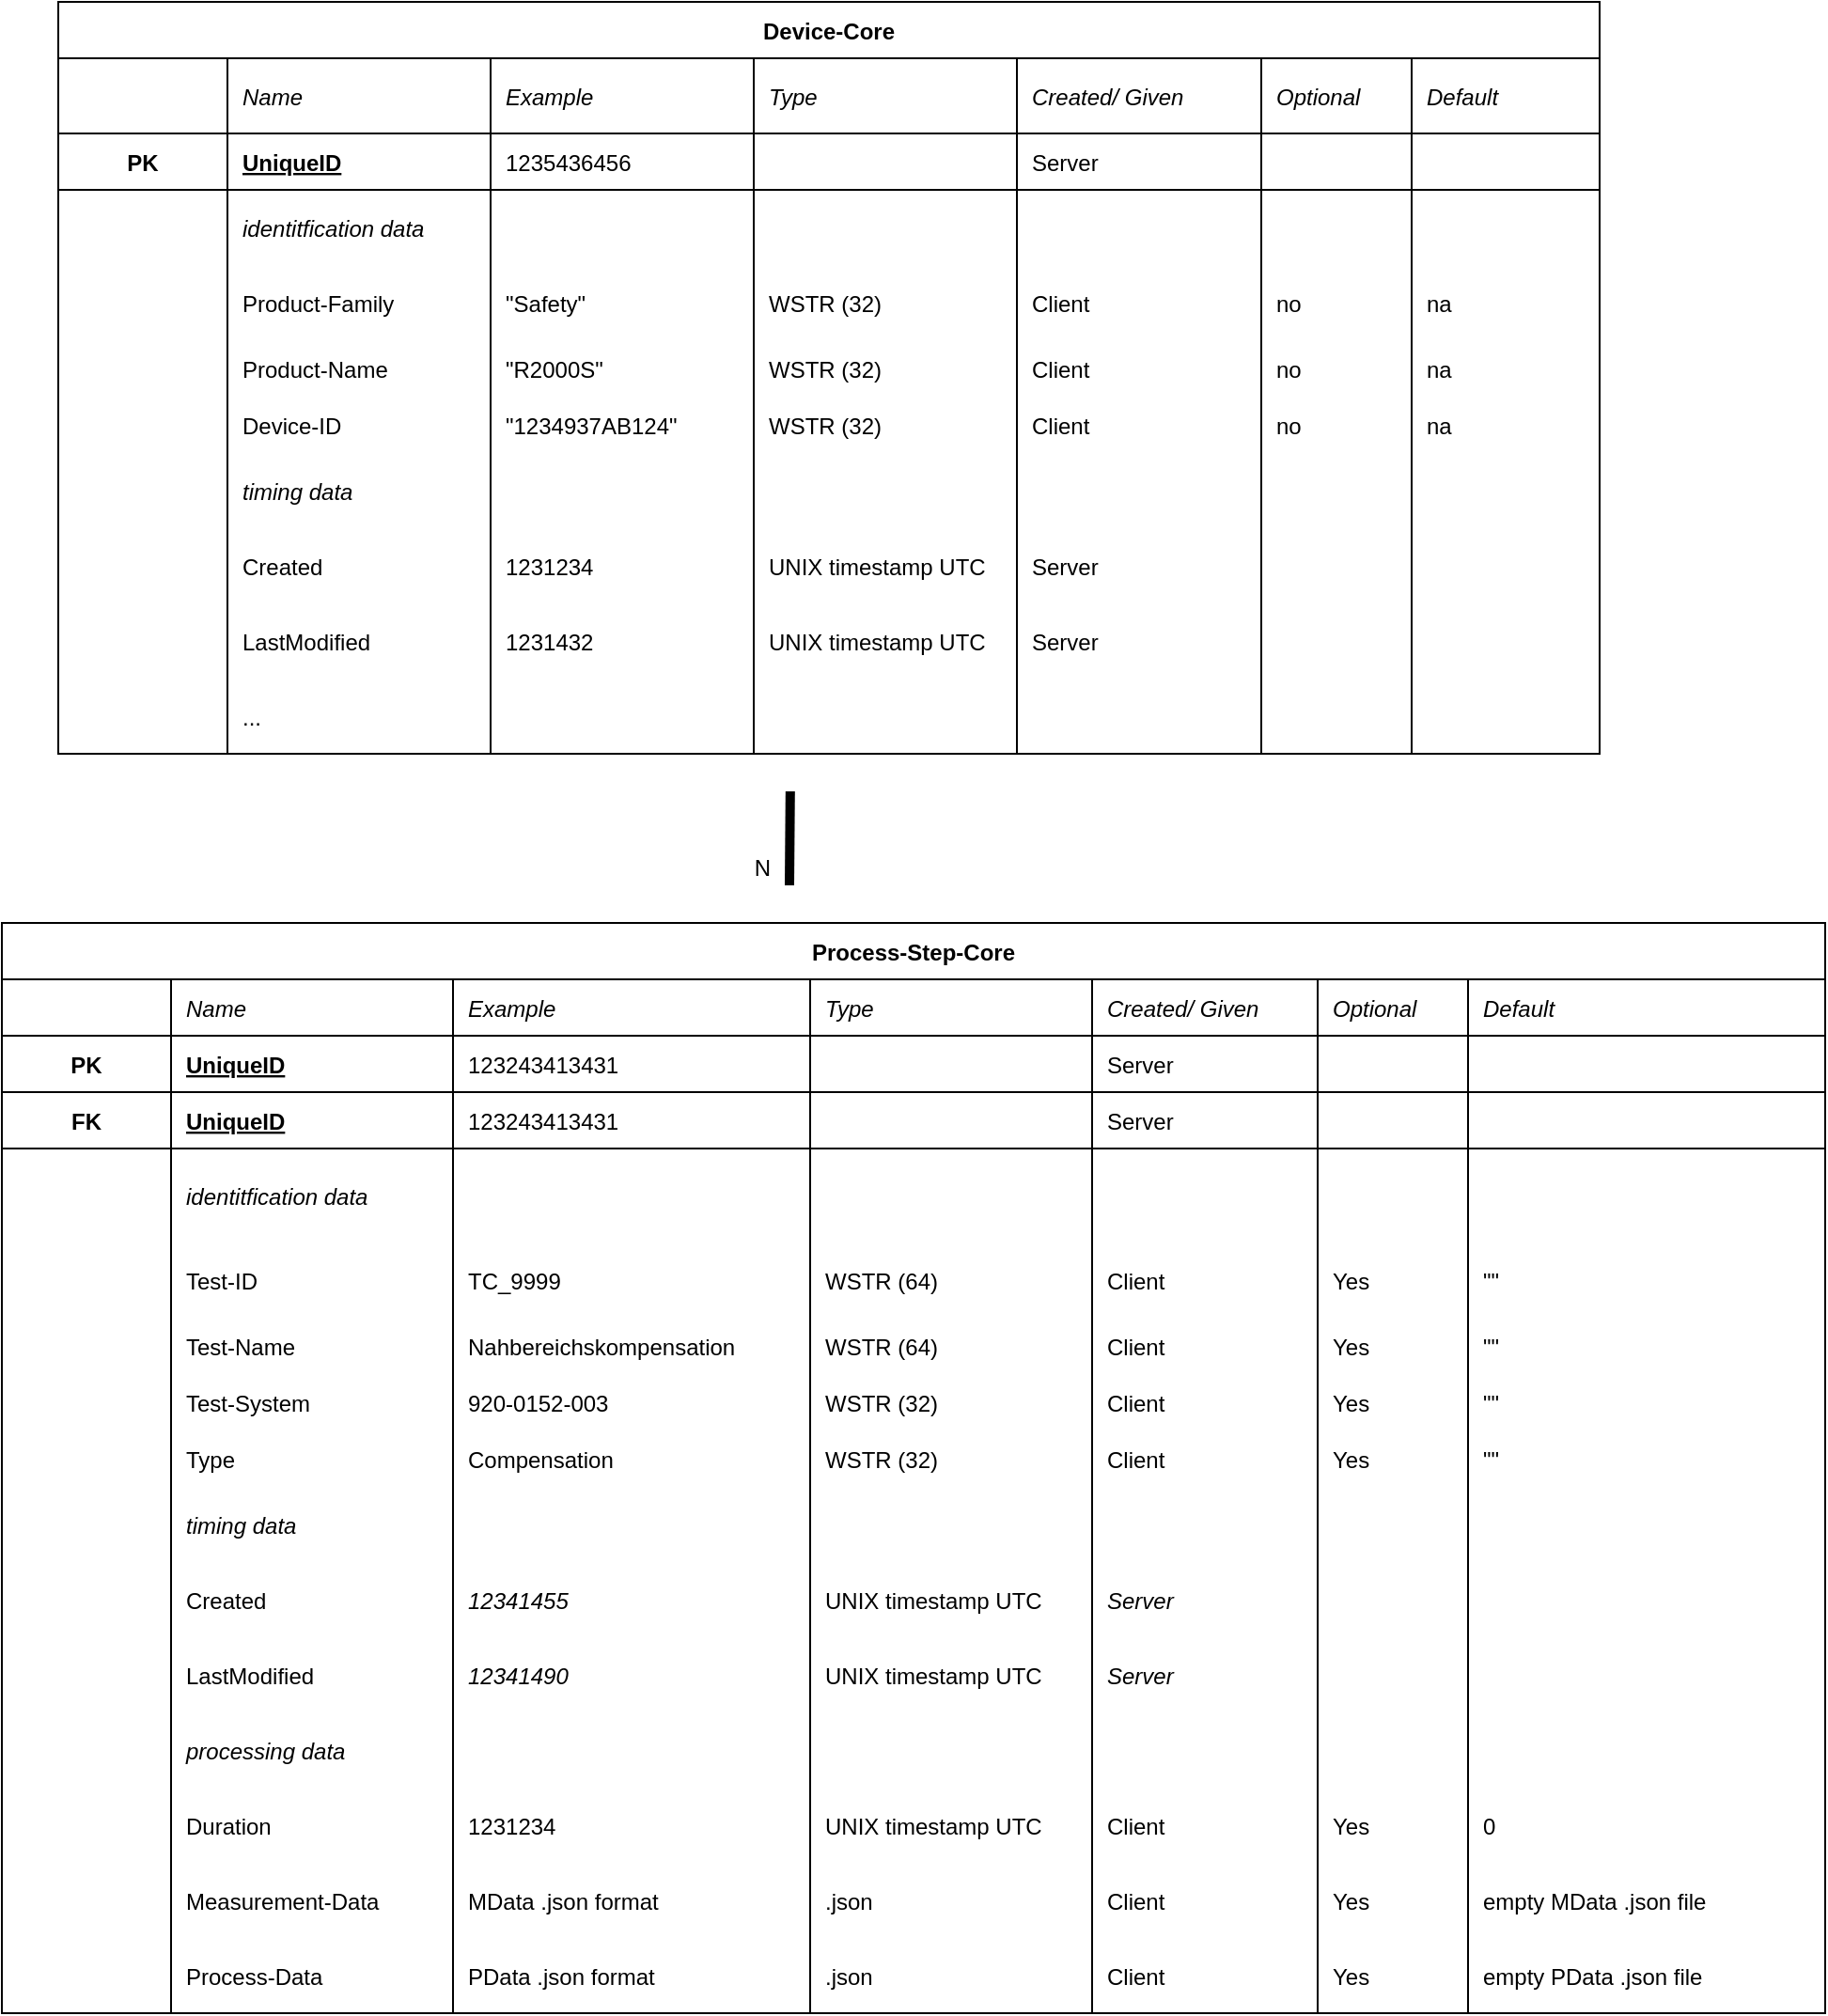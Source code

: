 <mxfile version="14.2.7" type="device"><diagram id="7SQ9dcuio6FMG34Gx6_p" name="Page-1"><mxGraphModel dx="1673" dy="896" grid="1" gridSize="10" guides="1" tooltips="1" connect="1" arrows="1" fold="1" page="1" pageScale="1" pageWidth="827" pageHeight="1169" math="0" shadow="0"><root><mxCell id="0"/><mxCell id="1" parent="0"/><mxCell id="f6cF-MEKiaavCs4dyJSR-2" value="Process-Step-Core" style="shape=table;startSize=30;container=1;collapsible=1;childLayout=tableLayout;fixedRows=1;rowLines=0;fontStyle=1;align=center;resizeLast=1;" vertex="1" parent="1"><mxGeometry x="100" y="530" width="970.0" height="580.0" as="geometry"/></mxCell><mxCell id="f6cF-MEKiaavCs4dyJSR-60" style="shape=partialRectangle;collapsible=0;dropTarget=0;pointerEvents=0;fillColor=none;top=0;left=0;bottom=1;right=0;points=[[0,0.5],[1,0.5]];portConstraint=eastwest;" vertex="1" parent="f6cF-MEKiaavCs4dyJSR-2"><mxGeometry y="30" width="970.0" height="30" as="geometry"/></mxCell><mxCell id="f6cF-MEKiaavCs4dyJSR-61" style="shape=partialRectangle;connectable=0;top=0;left=0;bottom=0;right=0;fontStyle=2;overflow=hidden;labelBackgroundColor=none;fillColor=none;" vertex="1" parent="f6cF-MEKiaavCs4dyJSR-60"><mxGeometry width="90" height="30" as="geometry"/></mxCell><mxCell id="f6cF-MEKiaavCs4dyJSR-62" value="Name" style="shape=partialRectangle;connectable=0;top=0;left=0;bottom=0;right=0;align=left;spacingLeft=6;fontStyle=2;overflow=hidden;labelBackgroundColor=none;fillColor=none;" vertex="1" parent="f6cF-MEKiaavCs4dyJSR-60"><mxGeometry x="90" width="150" height="30" as="geometry"/></mxCell><mxCell id="f6cF-MEKiaavCs4dyJSR-63" value="Example" style="shape=partialRectangle;connectable=0;top=0;left=0;bottom=0;right=0;align=left;spacingLeft=6;fontStyle=2;overflow=hidden;labelBackgroundColor=none;fillColor=none;" vertex="1" parent="f6cF-MEKiaavCs4dyJSR-60"><mxGeometry x="240" width="190" height="30" as="geometry"/></mxCell><mxCell id="f6cF-MEKiaavCs4dyJSR-64" value="Type" style="shape=partialRectangle;connectable=0;top=0;left=0;bottom=0;right=0;align=left;spacingLeft=6;fontStyle=2;overflow=hidden;labelBackgroundColor=none;fillColor=none;" vertex="1" parent="f6cF-MEKiaavCs4dyJSR-60"><mxGeometry x="430" width="150" height="30" as="geometry"/></mxCell><mxCell id="f6cF-MEKiaavCs4dyJSR-65" value="Created/ Given" style="shape=partialRectangle;connectable=0;top=0;left=0;bottom=0;right=0;align=left;spacingLeft=6;fontStyle=2;overflow=hidden;labelBackgroundColor=none;fillColor=none;" vertex="1" parent="f6cF-MEKiaavCs4dyJSR-60"><mxGeometry x="580" width="120" height="30" as="geometry"/></mxCell><mxCell id="f6cF-MEKiaavCs4dyJSR-164" value="Optional" style="shape=partialRectangle;connectable=0;top=0;left=0;bottom=0;right=0;align=left;spacingLeft=6;fontStyle=2;overflow=hidden;labelBackgroundColor=none;fillColor=none;" vertex="1" parent="f6cF-MEKiaavCs4dyJSR-60"><mxGeometry x="700" width="80.0" height="30" as="geometry"/></mxCell><mxCell id="f6cF-MEKiaavCs4dyJSR-193" value="Default" style="shape=partialRectangle;connectable=0;top=0;left=0;bottom=0;right=0;align=left;spacingLeft=6;fontStyle=2;overflow=hidden;labelBackgroundColor=none;fillColor=none;" vertex="1" parent="f6cF-MEKiaavCs4dyJSR-60"><mxGeometry x="780.0" width="190" height="30" as="geometry"/></mxCell><mxCell id="f6cF-MEKiaavCs4dyJSR-3" value="" style="shape=partialRectangle;collapsible=0;dropTarget=0;pointerEvents=0;fillColor=none;top=0;left=0;bottom=1;right=0;points=[[0,0.5],[1,0.5]];portConstraint=eastwest;" vertex="1" parent="f6cF-MEKiaavCs4dyJSR-2"><mxGeometry y="60" width="970.0" height="30" as="geometry"/></mxCell><mxCell id="f6cF-MEKiaavCs4dyJSR-4" value="PK" style="shape=partialRectangle;connectable=0;fillColor=none;top=0;left=0;bottom=0;right=0;fontStyle=1;overflow=hidden;" vertex="1" parent="f6cF-MEKiaavCs4dyJSR-3"><mxGeometry width="90" height="30" as="geometry"/></mxCell><mxCell id="f6cF-MEKiaavCs4dyJSR-5" value="UniqueID" style="shape=partialRectangle;connectable=0;fillColor=none;top=0;left=0;bottom=0;right=0;align=left;spacingLeft=6;fontStyle=5;overflow=hidden;" vertex="1" parent="f6cF-MEKiaavCs4dyJSR-3"><mxGeometry x="90" width="150" height="30" as="geometry"/></mxCell><mxCell id="f6cF-MEKiaavCs4dyJSR-44" value="123243413431" style="shape=partialRectangle;connectable=0;fillColor=none;top=0;left=0;bottom=0;right=0;align=left;spacingLeft=6;fontStyle=0;overflow=hidden;" vertex="1" parent="f6cF-MEKiaavCs4dyJSR-3"><mxGeometry x="240" width="190" height="30" as="geometry"/></mxCell><mxCell id="f6cF-MEKiaavCs4dyJSR-52" style="shape=partialRectangle;connectable=0;fillColor=none;top=0;left=0;bottom=0;right=0;align=left;spacingLeft=6;fontStyle=0;overflow=hidden;" vertex="1" parent="f6cF-MEKiaavCs4dyJSR-3"><mxGeometry x="430" width="150" height="30" as="geometry"/></mxCell><mxCell id="f6cF-MEKiaavCs4dyJSR-66" value="Server" style="shape=partialRectangle;connectable=0;fillColor=none;top=0;left=0;bottom=0;right=0;align=left;spacingLeft=6;fontStyle=0;overflow=hidden;" vertex="1" parent="f6cF-MEKiaavCs4dyJSR-3"><mxGeometry x="580" width="120" height="30" as="geometry"/></mxCell><mxCell id="f6cF-MEKiaavCs4dyJSR-165" style="shape=partialRectangle;connectable=0;fillColor=none;top=0;left=0;bottom=0;right=0;align=left;spacingLeft=6;fontStyle=0;overflow=hidden;" vertex="1" parent="f6cF-MEKiaavCs4dyJSR-3"><mxGeometry x="700" width="80.0" height="30" as="geometry"/></mxCell><mxCell id="f6cF-MEKiaavCs4dyJSR-194" style="shape=partialRectangle;connectable=0;fillColor=none;top=0;left=0;bottom=0;right=0;align=left;spacingLeft=6;fontStyle=0;overflow=hidden;" vertex="1" parent="f6cF-MEKiaavCs4dyJSR-3"><mxGeometry x="780.0" width="190" height="30" as="geometry"/></mxCell><mxCell id="f6cF-MEKiaavCs4dyJSR-134" value="" style="shape=partialRectangle;collapsible=0;dropTarget=0;pointerEvents=0;fillColor=none;top=0;left=0;bottom=1;right=0;points=[[0,0.5],[1,0.5]];portConstraint=eastwest;" vertex="1" parent="f6cF-MEKiaavCs4dyJSR-2"><mxGeometry y="90" width="970.0" height="30" as="geometry"/></mxCell><mxCell id="f6cF-MEKiaavCs4dyJSR-135" value="FK" style="shape=partialRectangle;connectable=0;fillColor=none;top=0;left=0;bottom=0;right=0;fontStyle=1;overflow=hidden;" vertex="1" parent="f6cF-MEKiaavCs4dyJSR-134"><mxGeometry width="90" height="30" as="geometry"/></mxCell><mxCell id="f6cF-MEKiaavCs4dyJSR-136" value="UniqueID" style="shape=partialRectangle;connectable=0;fillColor=none;top=0;left=0;bottom=0;right=0;align=left;spacingLeft=6;fontStyle=5;overflow=hidden;" vertex="1" parent="f6cF-MEKiaavCs4dyJSR-134"><mxGeometry x="90" width="150" height="30" as="geometry"/></mxCell><mxCell id="f6cF-MEKiaavCs4dyJSR-137" value="123243413431" style="shape=partialRectangle;connectable=0;fillColor=none;top=0;left=0;bottom=0;right=0;align=left;spacingLeft=6;fontStyle=0;overflow=hidden;" vertex="1" parent="f6cF-MEKiaavCs4dyJSR-134"><mxGeometry x="240" width="190" height="30" as="geometry"/></mxCell><mxCell id="f6cF-MEKiaavCs4dyJSR-138" style="shape=partialRectangle;connectable=0;fillColor=none;top=0;left=0;bottom=0;right=0;align=left;spacingLeft=6;fontStyle=5;overflow=hidden;" vertex="1" parent="f6cF-MEKiaavCs4dyJSR-134"><mxGeometry x="430" width="150" height="30" as="geometry"/></mxCell><mxCell id="f6cF-MEKiaavCs4dyJSR-139" value="Server" style="shape=partialRectangle;connectable=0;fillColor=none;top=0;left=0;bottom=0;right=0;align=left;spacingLeft=6;fontStyle=0;overflow=hidden;" vertex="1" parent="f6cF-MEKiaavCs4dyJSR-134"><mxGeometry x="580" width="120" height="30" as="geometry"/></mxCell><mxCell id="f6cF-MEKiaavCs4dyJSR-166" style="shape=partialRectangle;connectable=0;fillColor=none;top=0;left=0;bottom=0;right=0;align=left;spacingLeft=6;fontStyle=0;overflow=hidden;" vertex="1" parent="f6cF-MEKiaavCs4dyJSR-134"><mxGeometry x="700" width="80.0" height="30" as="geometry"/></mxCell><mxCell id="f6cF-MEKiaavCs4dyJSR-195" style="shape=partialRectangle;connectable=0;fillColor=none;top=0;left=0;bottom=0;right=0;align=left;spacingLeft=6;fontStyle=0;overflow=hidden;" vertex="1" parent="f6cF-MEKiaavCs4dyJSR-134"><mxGeometry x="780.0" width="190" height="30" as="geometry"/></mxCell><mxCell id="f6cF-MEKiaavCs4dyJSR-6" value="" style="shape=partialRectangle;collapsible=0;dropTarget=0;pointerEvents=0;fillColor=none;top=0;left=0;bottom=0;right=0;points=[[0,0.5],[1,0.5]];portConstraint=eastwest;" vertex="1" parent="f6cF-MEKiaavCs4dyJSR-2"><mxGeometry y="120" width="970.0" height="50" as="geometry"/></mxCell><mxCell id="f6cF-MEKiaavCs4dyJSR-7" value="" style="shape=partialRectangle;connectable=0;fillColor=none;top=0;left=0;bottom=0;right=0;editable=1;overflow=hidden;" vertex="1" parent="f6cF-MEKiaavCs4dyJSR-6"><mxGeometry width="90" height="50" as="geometry"/></mxCell><mxCell id="f6cF-MEKiaavCs4dyJSR-8" value="identitfication data" style="shape=partialRectangle;connectable=0;fillColor=none;top=0;left=0;bottom=0;right=0;align=left;spacingLeft=6;overflow=hidden;fontStyle=2" vertex="1" parent="f6cF-MEKiaavCs4dyJSR-6"><mxGeometry x="90" width="150" height="50" as="geometry"/></mxCell><mxCell id="f6cF-MEKiaavCs4dyJSR-45" style="shape=partialRectangle;connectable=0;fillColor=none;top=0;left=0;bottom=0;right=0;align=left;spacingLeft=6;overflow=hidden;fontStyle=2" vertex="1" parent="f6cF-MEKiaavCs4dyJSR-6"><mxGeometry x="240" width="190" height="50" as="geometry"/></mxCell><mxCell id="f6cF-MEKiaavCs4dyJSR-53" style="shape=partialRectangle;connectable=0;fillColor=none;top=0;left=0;bottom=0;right=0;align=left;spacingLeft=6;overflow=hidden;fontStyle=2" vertex="1" parent="f6cF-MEKiaavCs4dyJSR-6"><mxGeometry x="430" width="150" height="50" as="geometry"/></mxCell><mxCell id="f6cF-MEKiaavCs4dyJSR-67" style="shape=partialRectangle;connectable=0;fillColor=none;top=0;left=0;bottom=0;right=0;align=left;spacingLeft=6;overflow=hidden;fontStyle=2" vertex="1" parent="f6cF-MEKiaavCs4dyJSR-6"><mxGeometry x="580" width="120" height="50" as="geometry"/></mxCell><mxCell id="f6cF-MEKiaavCs4dyJSR-167" style="shape=partialRectangle;connectable=0;fillColor=none;top=0;left=0;bottom=0;right=0;align=left;spacingLeft=6;overflow=hidden;fontStyle=2" vertex="1" parent="f6cF-MEKiaavCs4dyJSR-6"><mxGeometry x="700" width="80.0" height="50" as="geometry"/></mxCell><mxCell id="f6cF-MEKiaavCs4dyJSR-196" style="shape=partialRectangle;connectable=0;fillColor=none;top=0;left=0;bottom=0;right=0;align=left;spacingLeft=6;overflow=hidden;fontStyle=2" vertex="1" parent="f6cF-MEKiaavCs4dyJSR-6"><mxGeometry x="780.0" width="190" height="50" as="geometry"/></mxCell><mxCell id="f6cF-MEKiaavCs4dyJSR-24" value="" style="shape=partialRectangle;collapsible=0;dropTarget=0;pointerEvents=0;fillColor=none;top=0;left=0;bottom=0;right=0;points=[[0,0.5],[1,0.5]];portConstraint=eastwest;" vertex="1" parent="f6cF-MEKiaavCs4dyJSR-2"><mxGeometry y="170" width="970.0" height="40" as="geometry"/></mxCell><mxCell id="f6cF-MEKiaavCs4dyJSR-25" value="" style="shape=partialRectangle;connectable=0;fillColor=none;top=0;left=0;bottom=0;right=0;editable=1;overflow=hidden;" vertex="1" parent="f6cF-MEKiaavCs4dyJSR-24"><mxGeometry width="90" height="40" as="geometry"/></mxCell><mxCell id="f6cF-MEKiaavCs4dyJSR-26" value="Test-ID" style="shape=partialRectangle;connectable=0;fillColor=none;top=0;left=0;bottom=0;right=0;align=left;spacingLeft=6;overflow=hidden;" vertex="1" parent="f6cF-MEKiaavCs4dyJSR-24"><mxGeometry x="90" width="150" height="40" as="geometry"/></mxCell><mxCell id="f6cF-MEKiaavCs4dyJSR-46" value="TC_9999" style="shape=partialRectangle;connectable=0;fillColor=none;top=0;left=0;bottom=0;right=0;align=left;spacingLeft=6;overflow=hidden;" vertex="1" parent="f6cF-MEKiaavCs4dyJSR-24"><mxGeometry x="240" width="190" height="40" as="geometry"/></mxCell><mxCell id="f6cF-MEKiaavCs4dyJSR-54" value="WSTR (64)" style="shape=partialRectangle;connectable=0;fillColor=none;top=0;left=0;bottom=0;right=0;align=left;spacingLeft=6;overflow=hidden;" vertex="1" parent="f6cF-MEKiaavCs4dyJSR-24"><mxGeometry x="430" width="150" height="40" as="geometry"/></mxCell><mxCell id="f6cF-MEKiaavCs4dyJSR-68" value="Client" style="shape=partialRectangle;connectable=0;fillColor=none;top=0;left=0;bottom=0;right=0;align=left;spacingLeft=6;overflow=hidden;" vertex="1" parent="f6cF-MEKiaavCs4dyJSR-24"><mxGeometry x="580" width="120" height="40" as="geometry"/></mxCell><mxCell id="f6cF-MEKiaavCs4dyJSR-168" value="Yes" style="shape=partialRectangle;connectable=0;fillColor=none;top=0;left=0;bottom=0;right=0;align=left;spacingLeft=6;overflow=hidden;" vertex="1" parent="f6cF-MEKiaavCs4dyJSR-24"><mxGeometry x="700" width="80.0" height="40" as="geometry"/></mxCell><mxCell id="f6cF-MEKiaavCs4dyJSR-197" value="&quot;&quot;" style="shape=partialRectangle;connectable=0;fillColor=none;top=0;left=0;bottom=0;right=0;align=left;spacingLeft=6;overflow=hidden;" vertex="1" parent="f6cF-MEKiaavCs4dyJSR-24"><mxGeometry x="780.0" width="190" height="40" as="geometry"/></mxCell><mxCell id="f6cF-MEKiaavCs4dyJSR-9" value="" style="shape=partialRectangle;collapsible=0;dropTarget=0;pointerEvents=0;fillColor=none;top=0;left=0;bottom=0;right=0;points=[[0,0.5],[1,0.5]];portConstraint=eastwest;" vertex="1" parent="f6cF-MEKiaavCs4dyJSR-2"><mxGeometry y="210" width="970.0" height="30" as="geometry"/></mxCell><mxCell id="f6cF-MEKiaavCs4dyJSR-10" value="" style="shape=partialRectangle;connectable=0;fillColor=none;top=0;left=0;bottom=0;right=0;editable=1;overflow=hidden;" vertex="1" parent="f6cF-MEKiaavCs4dyJSR-9"><mxGeometry width="90" height="30" as="geometry"/></mxCell><mxCell id="f6cF-MEKiaavCs4dyJSR-11" value="Test-Name" style="shape=partialRectangle;connectable=0;fillColor=none;top=0;left=0;bottom=0;right=0;align=left;spacingLeft=6;overflow=hidden;" vertex="1" parent="f6cF-MEKiaavCs4dyJSR-9"><mxGeometry x="90" width="150" height="30" as="geometry"/></mxCell><mxCell id="f6cF-MEKiaavCs4dyJSR-47" value="Nahbereichskompensation" style="shape=partialRectangle;connectable=0;fillColor=none;top=0;left=0;bottom=0;right=0;align=left;spacingLeft=6;overflow=hidden;" vertex="1" parent="f6cF-MEKiaavCs4dyJSR-9"><mxGeometry x="240" width="190" height="30" as="geometry"/></mxCell><mxCell id="f6cF-MEKiaavCs4dyJSR-55" value="WSTR (64)" style="shape=partialRectangle;connectable=0;fillColor=none;top=0;left=0;bottom=0;right=0;align=left;spacingLeft=6;overflow=hidden;" vertex="1" parent="f6cF-MEKiaavCs4dyJSR-9"><mxGeometry x="430" width="150" height="30" as="geometry"/></mxCell><mxCell id="f6cF-MEKiaavCs4dyJSR-69" value="Client" style="shape=partialRectangle;connectable=0;fillColor=none;top=0;left=0;bottom=0;right=0;align=left;spacingLeft=6;overflow=hidden;" vertex="1" parent="f6cF-MEKiaavCs4dyJSR-9"><mxGeometry x="580" width="120" height="30" as="geometry"/></mxCell><mxCell id="f6cF-MEKiaavCs4dyJSR-169" value="Yes" style="shape=partialRectangle;connectable=0;fillColor=none;top=0;left=0;bottom=0;right=0;align=left;spacingLeft=6;overflow=hidden;" vertex="1" parent="f6cF-MEKiaavCs4dyJSR-9"><mxGeometry x="700" width="80.0" height="30" as="geometry"/></mxCell><mxCell id="f6cF-MEKiaavCs4dyJSR-198" value="&quot;&quot;" style="shape=partialRectangle;connectable=0;fillColor=none;top=0;left=0;bottom=0;right=0;align=left;spacingLeft=6;overflow=hidden;" vertex="1" parent="f6cF-MEKiaavCs4dyJSR-9"><mxGeometry x="780.0" width="190" height="30" as="geometry"/></mxCell><mxCell id="f6cF-MEKiaavCs4dyJSR-21" value="" style="shape=partialRectangle;collapsible=0;dropTarget=0;pointerEvents=0;fillColor=none;top=0;left=0;bottom=0;right=0;points=[[0,0.5],[1,0.5]];portConstraint=eastwest;" vertex="1" parent="f6cF-MEKiaavCs4dyJSR-2"><mxGeometry y="240" width="970.0" height="30" as="geometry"/></mxCell><mxCell id="f6cF-MEKiaavCs4dyJSR-22" value="" style="shape=partialRectangle;connectable=0;fillColor=none;top=0;left=0;bottom=0;right=0;editable=1;overflow=hidden;" vertex="1" parent="f6cF-MEKiaavCs4dyJSR-21"><mxGeometry width="90" height="30" as="geometry"/></mxCell><mxCell id="f6cF-MEKiaavCs4dyJSR-23" value="Test-System" style="shape=partialRectangle;connectable=0;fillColor=none;top=0;left=0;bottom=0;right=0;align=left;spacingLeft=6;overflow=hidden;" vertex="1" parent="f6cF-MEKiaavCs4dyJSR-21"><mxGeometry x="90" width="150" height="30" as="geometry"/></mxCell><mxCell id="f6cF-MEKiaavCs4dyJSR-48" value="920-0152-003" style="shape=partialRectangle;connectable=0;fillColor=none;top=0;left=0;bottom=0;right=0;align=left;spacingLeft=6;overflow=hidden;" vertex="1" parent="f6cF-MEKiaavCs4dyJSR-21"><mxGeometry x="240" width="190" height="30" as="geometry"/></mxCell><mxCell id="f6cF-MEKiaavCs4dyJSR-56" value="WSTR (32)" style="shape=partialRectangle;connectable=0;fillColor=none;top=0;left=0;bottom=0;right=0;align=left;spacingLeft=6;overflow=hidden;" vertex="1" parent="f6cF-MEKiaavCs4dyJSR-21"><mxGeometry x="430" width="150" height="30" as="geometry"/></mxCell><mxCell id="f6cF-MEKiaavCs4dyJSR-70" value="Client" style="shape=partialRectangle;connectable=0;fillColor=none;top=0;left=0;bottom=0;right=0;align=left;spacingLeft=6;overflow=hidden;" vertex="1" parent="f6cF-MEKiaavCs4dyJSR-21"><mxGeometry x="580" width="120" height="30" as="geometry"/></mxCell><mxCell id="f6cF-MEKiaavCs4dyJSR-170" value="Yes" style="shape=partialRectangle;connectable=0;fillColor=none;top=0;left=0;bottom=0;right=0;align=left;spacingLeft=6;overflow=hidden;" vertex="1" parent="f6cF-MEKiaavCs4dyJSR-21"><mxGeometry x="700" width="80.0" height="30" as="geometry"/></mxCell><mxCell id="f6cF-MEKiaavCs4dyJSR-199" value="&quot;&quot;" style="shape=partialRectangle;connectable=0;fillColor=none;top=0;left=0;bottom=0;right=0;align=left;spacingLeft=6;overflow=hidden;" vertex="1" parent="f6cF-MEKiaavCs4dyJSR-21"><mxGeometry x="780.0" width="190" height="30" as="geometry"/></mxCell><mxCell id="f6cF-MEKiaavCs4dyJSR-204" value="" style="shape=partialRectangle;collapsible=0;dropTarget=0;pointerEvents=0;fillColor=none;top=0;left=0;bottom=0;right=0;points=[[0,0.5],[1,0.5]];portConstraint=eastwest;" vertex="1" parent="f6cF-MEKiaavCs4dyJSR-2"><mxGeometry y="270" width="970.0" height="30" as="geometry"/></mxCell><mxCell id="f6cF-MEKiaavCs4dyJSR-205" value="" style="shape=partialRectangle;connectable=0;fillColor=none;top=0;left=0;bottom=0;right=0;editable=1;overflow=hidden;" vertex="1" parent="f6cF-MEKiaavCs4dyJSR-204"><mxGeometry width="90" height="30" as="geometry"/></mxCell><mxCell id="f6cF-MEKiaavCs4dyJSR-206" value="Type" style="shape=partialRectangle;connectable=0;fillColor=none;top=0;left=0;bottom=0;right=0;align=left;spacingLeft=6;overflow=hidden;" vertex="1" parent="f6cF-MEKiaavCs4dyJSR-204"><mxGeometry x="90" width="150" height="30" as="geometry"/></mxCell><mxCell id="f6cF-MEKiaavCs4dyJSR-207" value="Compensation" style="shape=partialRectangle;connectable=0;fillColor=none;top=0;left=0;bottom=0;right=0;align=left;spacingLeft=6;overflow=hidden;" vertex="1" parent="f6cF-MEKiaavCs4dyJSR-204"><mxGeometry x="240" width="190" height="30" as="geometry"/></mxCell><mxCell id="f6cF-MEKiaavCs4dyJSR-208" value="WSTR (32)" style="shape=partialRectangle;connectable=0;fillColor=none;top=0;left=0;bottom=0;right=0;align=left;spacingLeft=6;overflow=hidden;" vertex="1" parent="f6cF-MEKiaavCs4dyJSR-204"><mxGeometry x="430" width="150" height="30" as="geometry"/></mxCell><mxCell id="f6cF-MEKiaavCs4dyJSR-209" value="Client" style="shape=partialRectangle;connectable=0;fillColor=none;top=0;left=0;bottom=0;right=0;align=left;spacingLeft=6;overflow=hidden;" vertex="1" parent="f6cF-MEKiaavCs4dyJSR-204"><mxGeometry x="580" width="120" height="30" as="geometry"/></mxCell><mxCell id="f6cF-MEKiaavCs4dyJSR-210" value="Yes" style="shape=partialRectangle;connectable=0;fillColor=none;top=0;left=0;bottom=0;right=0;align=left;spacingLeft=6;overflow=hidden;" vertex="1" parent="f6cF-MEKiaavCs4dyJSR-204"><mxGeometry x="700" width="80.0" height="30" as="geometry"/></mxCell><mxCell id="f6cF-MEKiaavCs4dyJSR-211" value="&quot;&quot;" style="shape=partialRectangle;connectable=0;fillColor=none;top=0;left=0;bottom=0;right=0;align=left;spacingLeft=6;overflow=hidden;" vertex="1" parent="f6cF-MEKiaavCs4dyJSR-204"><mxGeometry x="780.0" width="190" height="30" as="geometry"/></mxCell><mxCell id="f6cF-MEKiaavCs4dyJSR-18" value="" style="shape=partialRectangle;collapsible=0;dropTarget=0;pointerEvents=0;fillColor=none;top=0;left=0;bottom=0;right=0;points=[[0,0.5],[1,0.5]];portConstraint=eastwest;" vertex="1" parent="f6cF-MEKiaavCs4dyJSR-2"><mxGeometry y="300" width="970.0" height="40" as="geometry"/></mxCell><mxCell id="f6cF-MEKiaavCs4dyJSR-19" value="" style="shape=partialRectangle;connectable=0;fillColor=none;top=0;left=0;bottom=0;right=0;editable=1;overflow=hidden;" vertex="1" parent="f6cF-MEKiaavCs4dyJSR-18"><mxGeometry width="90" height="40" as="geometry"/></mxCell><mxCell id="f6cF-MEKiaavCs4dyJSR-20" value="timing data" style="shape=partialRectangle;connectable=0;fillColor=none;top=0;left=0;bottom=0;right=0;align=left;spacingLeft=6;overflow=hidden;fontStyle=2" vertex="1" parent="f6cF-MEKiaavCs4dyJSR-18"><mxGeometry x="90" width="150" height="40" as="geometry"/></mxCell><mxCell id="f6cF-MEKiaavCs4dyJSR-49" style="shape=partialRectangle;connectable=0;fillColor=none;top=0;left=0;bottom=0;right=0;align=left;spacingLeft=6;overflow=hidden;fontStyle=2" vertex="1" parent="f6cF-MEKiaavCs4dyJSR-18"><mxGeometry x="240" width="190" height="40" as="geometry"/></mxCell><mxCell id="f6cF-MEKiaavCs4dyJSR-57" style="shape=partialRectangle;connectable=0;fillColor=none;top=0;left=0;bottom=0;right=0;align=left;spacingLeft=6;overflow=hidden;fontStyle=2" vertex="1" parent="f6cF-MEKiaavCs4dyJSR-18"><mxGeometry x="430" width="150" height="40" as="geometry"/></mxCell><mxCell id="f6cF-MEKiaavCs4dyJSR-71" style="shape=partialRectangle;connectable=0;fillColor=none;top=0;left=0;bottom=0;right=0;align=left;spacingLeft=6;overflow=hidden;fontStyle=2" vertex="1" parent="f6cF-MEKiaavCs4dyJSR-18"><mxGeometry x="580" width="120" height="40" as="geometry"/></mxCell><mxCell id="f6cF-MEKiaavCs4dyJSR-171" style="shape=partialRectangle;connectable=0;fillColor=none;top=0;left=0;bottom=0;right=0;align=left;spacingLeft=6;overflow=hidden;fontStyle=2" vertex="1" parent="f6cF-MEKiaavCs4dyJSR-18"><mxGeometry x="700" width="80.0" height="40" as="geometry"/></mxCell><mxCell id="f6cF-MEKiaavCs4dyJSR-200" style="shape=partialRectangle;connectable=0;fillColor=none;top=0;left=0;bottom=0;right=0;align=left;spacingLeft=6;overflow=hidden;fontStyle=2" vertex="1" parent="f6cF-MEKiaavCs4dyJSR-18"><mxGeometry x="780.0" width="190" height="40" as="geometry"/></mxCell><mxCell id="f6cF-MEKiaavCs4dyJSR-252" value="" style="shape=partialRectangle;collapsible=0;dropTarget=0;pointerEvents=0;fillColor=none;top=0;left=0;bottom=0;right=0;points=[[0,0.5],[1,0.5]];portConstraint=eastwest;" vertex="1" parent="f6cF-MEKiaavCs4dyJSR-2"><mxGeometry y="340" width="970.0" height="40" as="geometry"/></mxCell><mxCell id="f6cF-MEKiaavCs4dyJSR-253" value="" style="shape=partialRectangle;connectable=0;fillColor=none;top=0;left=0;bottom=0;right=0;editable=1;overflow=hidden;" vertex="1" parent="f6cF-MEKiaavCs4dyJSR-252"><mxGeometry width="90" height="40" as="geometry"/></mxCell><mxCell id="f6cF-MEKiaavCs4dyJSR-254" value="Created" style="shape=partialRectangle;connectable=0;fillColor=none;top=0;left=0;bottom=0;right=0;align=left;spacingLeft=6;overflow=hidden;fontStyle=0" vertex="1" parent="f6cF-MEKiaavCs4dyJSR-252"><mxGeometry x="90" width="150" height="40" as="geometry"/></mxCell><mxCell id="f6cF-MEKiaavCs4dyJSR-255" value="12341455" style="shape=partialRectangle;connectable=0;fillColor=none;top=0;left=0;bottom=0;right=0;align=left;spacingLeft=6;overflow=hidden;fontStyle=2" vertex="1" parent="f6cF-MEKiaavCs4dyJSR-252"><mxGeometry x="240" width="190" height="40" as="geometry"/></mxCell><mxCell id="f6cF-MEKiaavCs4dyJSR-256" value="UNIX timestamp UTC" style="shape=partialRectangle;connectable=0;fillColor=none;top=0;left=0;bottom=0;right=0;align=left;spacingLeft=6;overflow=hidden;fontStyle=0" vertex="1" parent="f6cF-MEKiaavCs4dyJSR-252"><mxGeometry x="430" width="150" height="40" as="geometry"/></mxCell><mxCell id="f6cF-MEKiaavCs4dyJSR-257" value="Server" style="shape=partialRectangle;connectable=0;fillColor=none;top=0;left=0;bottom=0;right=0;align=left;spacingLeft=6;overflow=hidden;fontStyle=2" vertex="1" parent="f6cF-MEKiaavCs4dyJSR-252"><mxGeometry x="580" width="120" height="40" as="geometry"/></mxCell><mxCell id="f6cF-MEKiaavCs4dyJSR-258" style="shape=partialRectangle;connectable=0;fillColor=none;top=0;left=0;bottom=0;right=0;align=left;spacingLeft=6;overflow=hidden;fontStyle=2" vertex="1" parent="f6cF-MEKiaavCs4dyJSR-252"><mxGeometry x="700" width="80.0" height="40" as="geometry"/></mxCell><mxCell id="f6cF-MEKiaavCs4dyJSR-259" style="shape=partialRectangle;connectable=0;fillColor=none;top=0;left=0;bottom=0;right=0;align=left;spacingLeft=6;overflow=hidden;fontStyle=2" vertex="1" parent="f6cF-MEKiaavCs4dyJSR-252"><mxGeometry x="780.0" width="190" height="40" as="geometry"/></mxCell><mxCell id="f6cF-MEKiaavCs4dyJSR-260" value="" style="shape=partialRectangle;collapsible=0;dropTarget=0;pointerEvents=0;fillColor=none;top=0;left=0;bottom=0;right=0;points=[[0,0.5],[1,0.5]];portConstraint=eastwest;" vertex="1" parent="f6cF-MEKiaavCs4dyJSR-2"><mxGeometry y="380" width="970.0" height="40" as="geometry"/></mxCell><mxCell id="f6cF-MEKiaavCs4dyJSR-261" value="" style="shape=partialRectangle;connectable=0;fillColor=none;top=0;left=0;bottom=0;right=0;editable=1;overflow=hidden;" vertex="1" parent="f6cF-MEKiaavCs4dyJSR-260"><mxGeometry width="90" height="40" as="geometry"/></mxCell><mxCell id="f6cF-MEKiaavCs4dyJSR-262" value="LastModified" style="shape=partialRectangle;connectable=0;fillColor=none;top=0;left=0;bottom=0;right=0;align=left;spacingLeft=6;overflow=hidden;fontStyle=0" vertex="1" parent="f6cF-MEKiaavCs4dyJSR-260"><mxGeometry x="90" width="150" height="40" as="geometry"/></mxCell><mxCell id="f6cF-MEKiaavCs4dyJSR-263" value="12341490" style="shape=partialRectangle;connectable=0;fillColor=none;top=0;left=0;bottom=0;right=0;align=left;spacingLeft=6;overflow=hidden;fontStyle=2" vertex="1" parent="f6cF-MEKiaavCs4dyJSR-260"><mxGeometry x="240" width="190" height="40" as="geometry"/></mxCell><mxCell id="f6cF-MEKiaavCs4dyJSR-264" value="UNIX timestamp UTC" style="shape=partialRectangle;connectable=0;fillColor=none;top=0;left=0;bottom=0;right=0;align=left;spacingLeft=6;overflow=hidden;fontStyle=0" vertex="1" parent="f6cF-MEKiaavCs4dyJSR-260"><mxGeometry x="430" width="150" height="40" as="geometry"/></mxCell><mxCell id="f6cF-MEKiaavCs4dyJSR-265" value="Server" style="shape=partialRectangle;connectable=0;fillColor=none;top=0;left=0;bottom=0;right=0;align=left;spacingLeft=6;overflow=hidden;fontStyle=2" vertex="1" parent="f6cF-MEKiaavCs4dyJSR-260"><mxGeometry x="580" width="120" height="40" as="geometry"/></mxCell><mxCell id="f6cF-MEKiaavCs4dyJSR-266" style="shape=partialRectangle;connectable=0;fillColor=none;top=0;left=0;bottom=0;right=0;align=left;spacingLeft=6;overflow=hidden;fontStyle=2" vertex="1" parent="f6cF-MEKiaavCs4dyJSR-260"><mxGeometry x="700" width="80.0" height="40" as="geometry"/></mxCell><mxCell id="f6cF-MEKiaavCs4dyJSR-267" style="shape=partialRectangle;connectable=0;fillColor=none;top=0;left=0;bottom=0;right=0;align=left;spacingLeft=6;overflow=hidden;fontStyle=2" vertex="1" parent="f6cF-MEKiaavCs4dyJSR-260"><mxGeometry x="780.0" width="190" height="40" as="geometry"/></mxCell><mxCell id="f6cF-MEKiaavCs4dyJSR-244" value="" style="shape=partialRectangle;collapsible=0;dropTarget=0;pointerEvents=0;fillColor=none;top=0;left=0;bottom=0;right=0;points=[[0,0.5],[1,0.5]];portConstraint=eastwest;" vertex="1" parent="f6cF-MEKiaavCs4dyJSR-2"><mxGeometry y="420" width="970.0" height="40" as="geometry"/></mxCell><mxCell id="f6cF-MEKiaavCs4dyJSR-245" value="" style="shape=partialRectangle;connectable=0;fillColor=none;top=0;left=0;bottom=0;right=0;editable=1;overflow=hidden;" vertex="1" parent="f6cF-MEKiaavCs4dyJSR-244"><mxGeometry width="90" height="40" as="geometry"/></mxCell><mxCell id="f6cF-MEKiaavCs4dyJSR-246" value="processing data" style="shape=partialRectangle;connectable=0;fillColor=none;top=0;left=0;bottom=0;right=0;align=left;spacingLeft=6;overflow=hidden;fontStyle=2" vertex="1" parent="f6cF-MEKiaavCs4dyJSR-244"><mxGeometry x="90" width="150" height="40" as="geometry"/></mxCell><mxCell id="f6cF-MEKiaavCs4dyJSR-247" style="shape=partialRectangle;connectable=0;fillColor=none;top=0;left=0;bottom=0;right=0;align=left;spacingLeft=6;overflow=hidden;fontStyle=2" vertex="1" parent="f6cF-MEKiaavCs4dyJSR-244"><mxGeometry x="240" width="190" height="40" as="geometry"/></mxCell><mxCell id="f6cF-MEKiaavCs4dyJSR-248" style="shape=partialRectangle;connectable=0;fillColor=none;top=0;left=0;bottom=0;right=0;align=left;spacingLeft=6;overflow=hidden;fontStyle=2" vertex="1" parent="f6cF-MEKiaavCs4dyJSR-244"><mxGeometry x="430" width="150" height="40" as="geometry"/></mxCell><mxCell id="f6cF-MEKiaavCs4dyJSR-249" style="shape=partialRectangle;connectable=0;fillColor=none;top=0;left=0;bottom=0;right=0;align=left;spacingLeft=6;overflow=hidden;fontStyle=2" vertex="1" parent="f6cF-MEKiaavCs4dyJSR-244"><mxGeometry x="580" width="120" height="40" as="geometry"/></mxCell><mxCell id="f6cF-MEKiaavCs4dyJSR-250" style="shape=partialRectangle;connectable=0;fillColor=none;top=0;left=0;bottom=0;right=0;align=left;spacingLeft=6;overflow=hidden;fontStyle=2" vertex="1" parent="f6cF-MEKiaavCs4dyJSR-244"><mxGeometry x="700" width="80.0" height="40" as="geometry"/></mxCell><mxCell id="f6cF-MEKiaavCs4dyJSR-251" style="shape=partialRectangle;connectable=0;fillColor=none;top=0;left=0;bottom=0;right=0;align=left;spacingLeft=6;overflow=hidden;fontStyle=2" vertex="1" parent="f6cF-MEKiaavCs4dyJSR-244"><mxGeometry x="780.0" width="190" height="40" as="geometry"/></mxCell><mxCell id="f6cF-MEKiaavCs4dyJSR-212" value="" style="shape=partialRectangle;collapsible=0;dropTarget=0;pointerEvents=0;fillColor=none;top=0;left=0;bottom=0;right=0;points=[[0,0.5],[1,0.5]];portConstraint=eastwest;" vertex="1" parent="f6cF-MEKiaavCs4dyJSR-2"><mxGeometry y="460" width="970.0" height="40" as="geometry"/></mxCell><mxCell id="f6cF-MEKiaavCs4dyJSR-213" value="" style="shape=partialRectangle;connectable=0;fillColor=none;top=0;left=0;bottom=0;right=0;editable=1;overflow=hidden;" vertex="1" parent="f6cF-MEKiaavCs4dyJSR-212"><mxGeometry width="90" height="40" as="geometry"/></mxCell><mxCell id="f6cF-MEKiaavCs4dyJSR-214" value="Duration" style="shape=partialRectangle;connectable=0;fillColor=none;top=0;left=0;bottom=0;right=0;align=left;spacingLeft=6;overflow=hidden;" vertex="1" parent="f6cF-MEKiaavCs4dyJSR-212"><mxGeometry x="90" width="150" height="40" as="geometry"/></mxCell><mxCell id="f6cF-MEKiaavCs4dyJSR-215" value="1231234" style="shape=partialRectangle;connectable=0;fillColor=none;top=0;left=0;bottom=0;right=0;align=left;spacingLeft=6;overflow=hidden;" vertex="1" parent="f6cF-MEKiaavCs4dyJSR-212"><mxGeometry x="240" width="190" height="40" as="geometry"/></mxCell><mxCell id="f6cF-MEKiaavCs4dyJSR-216" value="UNIX timestamp UTC" style="shape=partialRectangle;connectable=0;fillColor=none;top=0;left=0;bottom=0;right=0;align=left;spacingLeft=6;overflow=hidden;" vertex="1" parent="f6cF-MEKiaavCs4dyJSR-212"><mxGeometry x="430" width="150" height="40" as="geometry"/></mxCell><mxCell id="f6cF-MEKiaavCs4dyJSR-217" value="Client" style="shape=partialRectangle;connectable=0;fillColor=none;top=0;left=0;bottom=0;right=0;align=left;spacingLeft=6;overflow=hidden;" vertex="1" parent="f6cF-MEKiaavCs4dyJSR-212"><mxGeometry x="580" width="120" height="40" as="geometry"/></mxCell><mxCell id="f6cF-MEKiaavCs4dyJSR-218" value="Yes" style="shape=partialRectangle;connectable=0;fillColor=none;top=0;left=0;bottom=0;right=0;align=left;spacingLeft=6;overflow=hidden;" vertex="1" parent="f6cF-MEKiaavCs4dyJSR-212"><mxGeometry x="700" width="80.0" height="40" as="geometry"/></mxCell><mxCell id="f6cF-MEKiaavCs4dyJSR-219" value="0" style="shape=partialRectangle;connectable=0;fillColor=none;top=0;left=0;bottom=0;right=0;align=left;spacingLeft=6;overflow=hidden;" vertex="1" parent="f6cF-MEKiaavCs4dyJSR-212"><mxGeometry x="780.0" width="190" height="40" as="geometry"/></mxCell><mxCell id="f6cF-MEKiaavCs4dyJSR-12" value="" style="shape=partialRectangle;collapsible=0;dropTarget=0;pointerEvents=0;fillColor=none;top=0;left=0;bottom=0;right=0;points=[[0,0.5],[1,0.5]];portConstraint=eastwest;" vertex="1" parent="f6cF-MEKiaavCs4dyJSR-2"><mxGeometry y="500" width="970.0" height="40" as="geometry"/></mxCell><mxCell id="f6cF-MEKiaavCs4dyJSR-13" value="" style="shape=partialRectangle;connectable=0;fillColor=none;top=0;left=0;bottom=0;right=0;editable=1;overflow=hidden;" vertex="1" parent="f6cF-MEKiaavCs4dyJSR-12"><mxGeometry width="90" height="40" as="geometry"/></mxCell><mxCell id="f6cF-MEKiaavCs4dyJSR-14" value="Measurement-Data" style="shape=partialRectangle;connectable=0;fillColor=none;top=0;left=0;bottom=0;right=0;align=left;spacingLeft=6;overflow=hidden;" vertex="1" parent="f6cF-MEKiaavCs4dyJSR-12"><mxGeometry x="90" width="150" height="40" as="geometry"/></mxCell><mxCell id="f6cF-MEKiaavCs4dyJSR-51" value="MData .json format" style="shape=partialRectangle;connectable=0;fillColor=none;top=0;left=0;bottom=0;right=0;align=left;spacingLeft=6;overflow=hidden;" vertex="1" parent="f6cF-MEKiaavCs4dyJSR-12"><mxGeometry x="240" width="190" height="40" as="geometry"/></mxCell><mxCell id="f6cF-MEKiaavCs4dyJSR-59" value=".json" style="shape=partialRectangle;connectable=0;fillColor=none;top=0;left=0;bottom=0;right=0;align=left;spacingLeft=6;overflow=hidden;" vertex="1" parent="f6cF-MEKiaavCs4dyJSR-12"><mxGeometry x="430" width="150" height="40" as="geometry"/></mxCell><mxCell id="f6cF-MEKiaavCs4dyJSR-73" value="Client" style="shape=partialRectangle;connectable=0;fillColor=none;top=0;left=0;bottom=0;right=0;align=left;spacingLeft=6;overflow=hidden;" vertex="1" parent="f6cF-MEKiaavCs4dyJSR-12"><mxGeometry x="580" width="120" height="40" as="geometry"/></mxCell><mxCell id="f6cF-MEKiaavCs4dyJSR-173" value="Yes" style="shape=partialRectangle;connectable=0;fillColor=none;top=0;left=0;bottom=0;right=0;align=left;spacingLeft=6;overflow=hidden;" vertex="1" parent="f6cF-MEKiaavCs4dyJSR-12"><mxGeometry x="700" width="80.0" height="40" as="geometry"/></mxCell><mxCell id="f6cF-MEKiaavCs4dyJSR-202" value="empty MData .json file " style="shape=partialRectangle;connectable=0;fillColor=none;top=0;left=0;bottom=0;right=0;align=left;spacingLeft=6;overflow=hidden;" vertex="1" parent="f6cF-MEKiaavCs4dyJSR-12"><mxGeometry x="780.0" width="190" height="40" as="geometry"/></mxCell><mxCell id="f6cF-MEKiaavCs4dyJSR-151" value="" style="shape=partialRectangle;collapsible=0;dropTarget=0;pointerEvents=0;fillColor=none;top=0;left=0;bottom=0;right=0;points=[[0,0.5],[1,0.5]];portConstraint=eastwest;" vertex="1" parent="f6cF-MEKiaavCs4dyJSR-2"><mxGeometry y="540" width="970.0" height="40" as="geometry"/></mxCell><mxCell id="f6cF-MEKiaavCs4dyJSR-152" value="" style="shape=partialRectangle;connectable=0;fillColor=none;top=0;left=0;bottom=0;right=0;editable=1;overflow=hidden;" vertex="1" parent="f6cF-MEKiaavCs4dyJSR-151"><mxGeometry width="90" height="40" as="geometry"/></mxCell><mxCell id="f6cF-MEKiaavCs4dyJSR-153" value="Process-Data" style="shape=partialRectangle;connectable=0;fillColor=none;top=0;left=0;bottom=0;right=0;align=left;spacingLeft=6;overflow=hidden;" vertex="1" parent="f6cF-MEKiaavCs4dyJSR-151"><mxGeometry x="90" width="150" height="40" as="geometry"/></mxCell><mxCell id="f6cF-MEKiaavCs4dyJSR-154" value="PData .json format" style="shape=partialRectangle;connectable=0;fillColor=none;top=0;left=0;bottom=0;right=0;align=left;spacingLeft=6;overflow=hidden;" vertex="1" parent="f6cF-MEKiaavCs4dyJSR-151"><mxGeometry x="240" width="190" height="40" as="geometry"/></mxCell><mxCell id="f6cF-MEKiaavCs4dyJSR-155" value=".json" style="shape=partialRectangle;connectable=0;fillColor=none;top=0;left=0;bottom=0;right=0;align=left;spacingLeft=6;overflow=hidden;" vertex="1" parent="f6cF-MEKiaavCs4dyJSR-151"><mxGeometry x="430" width="150" height="40" as="geometry"/></mxCell><mxCell id="f6cF-MEKiaavCs4dyJSR-156" value="Client" style="shape=partialRectangle;connectable=0;fillColor=none;top=0;left=0;bottom=0;right=0;align=left;spacingLeft=6;overflow=hidden;" vertex="1" parent="f6cF-MEKiaavCs4dyJSR-151"><mxGeometry x="580" width="120" height="40" as="geometry"/></mxCell><mxCell id="f6cF-MEKiaavCs4dyJSR-174" value="Yes" style="shape=partialRectangle;connectable=0;fillColor=none;top=0;left=0;bottom=0;right=0;align=left;spacingLeft=6;overflow=hidden;" vertex="1" parent="f6cF-MEKiaavCs4dyJSR-151"><mxGeometry x="700" width="80.0" height="40" as="geometry"/></mxCell><mxCell id="f6cF-MEKiaavCs4dyJSR-203" value="empty PData .json file" style="shape=partialRectangle;connectable=0;fillColor=none;top=0;left=0;bottom=0;right=0;align=left;spacingLeft=6;overflow=hidden;" vertex="1" parent="f6cF-MEKiaavCs4dyJSR-151"><mxGeometry x="780.0" width="190" height="40" as="geometry"/></mxCell><mxCell id="f6cF-MEKiaavCs4dyJSR-79" value="Device-Core" style="shape=table;startSize=30;container=1;collapsible=1;childLayout=tableLayout;fixedRows=1;rowLines=0;fontStyle=1;align=center;resizeLast=1;" vertex="1" parent="1"><mxGeometry x="130" y="40" width="820" height="400" as="geometry"/></mxCell><mxCell id="f6cF-MEKiaavCs4dyJSR-80" style="shape=partialRectangle;collapsible=0;dropTarget=0;pointerEvents=0;fillColor=none;top=0;left=0;bottom=1;right=0;points=[[0,0.5],[1,0.5]];portConstraint=eastwest;" vertex="1" parent="f6cF-MEKiaavCs4dyJSR-79"><mxGeometry y="30" width="820" height="40" as="geometry"/></mxCell><mxCell id="f6cF-MEKiaavCs4dyJSR-81" style="shape=partialRectangle;connectable=0;top=0;left=0;bottom=0;right=0;fontStyle=1;overflow=hidden;labelBackgroundColor=none;fillColor=none;" vertex="1" parent="f6cF-MEKiaavCs4dyJSR-80"><mxGeometry width="90" height="40" as="geometry"/></mxCell><mxCell id="f6cF-MEKiaavCs4dyJSR-82" value="Name" style="shape=partialRectangle;connectable=0;top=0;left=0;bottom=0;right=0;align=left;spacingLeft=6;fontStyle=2;overflow=hidden;labelBackgroundColor=none;fillColor=none;" vertex="1" parent="f6cF-MEKiaavCs4dyJSR-80"><mxGeometry x="90" width="140" height="40" as="geometry"/></mxCell><mxCell id="f6cF-MEKiaavCs4dyJSR-83" value="Example" style="shape=partialRectangle;connectable=0;top=0;left=0;bottom=0;right=0;align=left;spacingLeft=6;fontStyle=2;overflow=hidden;labelBackgroundColor=none;fillColor=none;" vertex="1" parent="f6cF-MEKiaavCs4dyJSR-80"><mxGeometry x="230" width="140" height="40" as="geometry"/></mxCell><mxCell id="f6cF-MEKiaavCs4dyJSR-84" value="Type" style="shape=partialRectangle;connectable=0;top=0;left=0;bottom=0;right=0;align=left;spacingLeft=6;fontStyle=2;overflow=hidden;labelBackgroundColor=none;fillColor=none;" vertex="1" parent="f6cF-MEKiaavCs4dyJSR-80"><mxGeometry x="370" width="140" height="40" as="geometry"/></mxCell><mxCell id="f6cF-MEKiaavCs4dyJSR-85" value="Created/ Given " style="shape=partialRectangle;connectable=0;top=0;left=0;bottom=0;right=0;align=left;spacingLeft=6;fontStyle=2;overflow=hidden;labelBackgroundColor=none;fillColor=none;" vertex="1" parent="f6cF-MEKiaavCs4dyJSR-80"><mxGeometry x="510" width="130" height="40" as="geometry"/></mxCell><mxCell id="f6cF-MEKiaavCs4dyJSR-175" value="Optional" style="shape=partialRectangle;connectable=0;top=0;left=0;bottom=0;right=0;align=left;spacingLeft=6;fontStyle=2;overflow=hidden;labelBackgroundColor=none;fillColor=none;" vertex="1" parent="f6cF-MEKiaavCs4dyJSR-80"><mxGeometry x="640" width="80" height="40" as="geometry"/></mxCell><mxCell id="f6cF-MEKiaavCs4dyJSR-184" value="Default " style="shape=partialRectangle;connectable=0;top=0;left=0;bottom=0;right=0;align=left;spacingLeft=6;fontStyle=2;overflow=hidden;labelBackgroundColor=none;fillColor=none;" vertex="1" parent="f6cF-MEKiaavCs4dyJSR-80"><mxGeometry x="720" width="100" height="40" as="geometry"/></mxCell><mxCell id="f6cF-MEKiaavCs4dyJSR-86" value="" style="shape=partialRectangle;collapsible=0;dropTarget=0;pointerEvents=0;fillColor=none;top=0;left=0;bottom=1;right=0;points=[[0,0.5],[1,0.5]];portConstraint=eastwest;" vertex="1" parent="f6cF-MEKiaavCs4dyJSR-79"><mxGeometry y="70" width="820" height="30" as="geometry"/></mxCell><mxCell id="f6cF-MEKiaavCs4dyJSR-87" value="PK" style="shape=partialRectangle;connectable=0;fillColor=none;top=0;left=0;bottom=0;right=0;fontStyle=1;overflow=hidden;" vertex="1" parent="f6cF-MEKiaavCs4dyJSR-86"><mxGeometry width="90" height="30" as="geometry"/></mxCell><mxCell id="f6cF-MEKiaavCs4dyJSR-88" value="UniqueID" style="shape=partialRectangle;connectable=0;fillColor=none;top=0;left=0;bottom=0;right=0;align=left;spacingLeft=6;fontStyle=5;overflow=hidden;" vertex="1" parent="f6cF-MEKiaavCs4dyJSR-86"><mxGeometry x="90" width="140" height="30" as="geometry"/></mxCell><mxCell id="f6cF-MEKiaavCs4dyJSR-89" value="1235436456" style="shape=partialRectangle;connectable=0;fillColor=none;top=0;left=0;bottom=0;right=0;align=left;spacingLeft=6;fontStyle=0;overflow=hidden;" vertex="1" parent="f6cF-MEKiaavCs4dyJSR-86"><mxGeometry x="230" width="140" height="30" as="geometry"/></mxCell><mxCell id="f6cF-MEKiaavCs4dyJSR-90" style="shape=partialRectangle;connectable=0;fillColor=none;top=0;left=0;bottom=0;right=0;align=left;spacingLeft=6;fontStyle=0;overflow=hidden;" vertex="1" parent="f6cF-MEKiaavCs4dyJSR-86"><mxGeometry x="370" width="140" height="30" as="geometry"/></mxCell><mxCell id="f6cF-MEKiaavCs4dyJSR-91" value="Server" style="shape=partialRectangle;connectable=0;fillColor=none;top=0;left=0;bottom=0;right=0;align=left;spacingLeft=6;fontStyle=0;overflow=hidden;" vertex="1" parent="f6cF-MEKiaavCs4dyJSR-86"><mxGeometry x="510" width="130" height="30" as="geometry"/></mxCell><mxCell id="f6cF-MEKiaavCs4dyJSR-176" style="shape=partialRectangle;connectable=0;fillColor=none;top=0;left=0;bottom=0;right=0;align=left;spacingLeft=6;fontStyle=0;overflow=hidden;" vertex="1" parent="f6cF-MEKiaavCs4dyJSR-86"><mxGeometry x="640" width="80" height="30" as="geometry"/></mxCell><mxCell id="f6cF-MEKiaavCs4dyJSR-185" style="shape=partialRectangle;connectable=0;fillColor=none;top=0;left=0;bottom=0;right=0;align=left;spacingLeft=6;fontStyle=0;overflow=hidden;" vertex="1" parent="f6cF-MEKiaavCs4dyJSR-86"><mxGeometry x="720" width="100" height="30" as="geometry"/></mxCell><mxCell id="f6cF-MEKiaavCs4dyJSR-92" value="" style="shape=partialRectangle;collapsible=0;dropTarget=0;pointerEvents=0;fillColor=none;top=0;left=0;bottom=0;right=0;points=[[0,0.5],[1,0.5]];portConstraint=eastwest;" vertex="1" parent="f6cF-MEKiaavCs4dyJSR-79"><mxGeometry y="100" width="820" height="40" as="geometry"/></mxCell><mxCell id="f6cF-MEKiaavCs4dyJSR-93" value="" style="shape=partialRectangle;connectable=0;fillColor=none;top=0;left=0;bottom=0;right=0;editable=1;overflow=hidden;" vertex="1" parent="f6cF-MEKiaavCs4dyJSR-92"><mxGeometry width="90" height="40" as="geometry"/></mxCell><mxCell id="f6cF-MEKiaavCs4dyJSR-94" value="identitfication data" style="shape=partialRectangle;connectable=0;fillColor=none;top=0;left=0;bottom=0;right=0;align=left;spacingLeft=6;overflow=hidden;fontStyle=2" vertex="1" parent="f6cF-MEKiaavCs4dyJSR-92"><mxGeometry x="90" width="140" height="40" as="geometry"/></mxCell><mxCell id="f6cF-MEKiaavCs4dyJSR-95" style="shape=partialRectangle;connectable=0;fillColor=none;top=0;left=0;bottom=0;right=0;align=left;spacingLeft=6;overflow=hidden;fontStyle=2" vertex="1" parent="f6cF-MEKiaavCs4dyJSR-92"><mxGeometry x="230" width="140" height="40" as="geometry"/></mxCell><mxCell id="f6cF-MEKiaavCs4dyJSR-96" style="shape=partialRectangle;connectable=0;fillColor=none;top=0;left=0;bottom=0;right=0;align=left;spacingLeft=6;overflow=hidden;fontStyle=2" vertex="1" parent="f6cF-MEKiaavCs4dyJSR-92"><mxGeometry x="370" width="140" height="40" as="geometry"/></mxCell><mxCell id="f6cF-MEKiaavCs4dyJSR-97" style="shape=partialRectangle;connectable=0;fillColor=none;top=0;left=0;bottom=0;right=0;align=left;spacingLeft=6;overflow=hidden;fontStyle=2" vertex="1" parent="f6cF-MEKiaavCs4dyJSR-92"><mxGeometry x="510" width="130" height="40" as="geometry"/></mxCell><mxCell id="f6cF-MEKiaavCs4dyJSR-177" style="shape=partialRectangle;connectable=0;fillColor=none;top=0;left=0;bottom=0;right=0;align=left;spacingLeft=6;overflow=hidden;fontStyle=2" vertex="1" parent="f6cF-MEKiaavCs4dyJSR-92"><mxGeometry x="640" width="80" height="40" as="geometry"/></mxCell><mxCell id="f6cF-MEKiaavCs4dyJSR-186" style="shape=partialRectangle;connectable=0;fillColor=none;top=0;left=0;bottom=0;right=0;align=left;spacingLeft=6;overflow=hidden;fontStyle=2" vertex="1" parent="f6cF-MEKiaavCs4dyJSR-92"><mxGeometry x="720" width="100" height="40" as="geometry"/></mxCell><mxCell id="f6cF-MEKiaavCs4dyJSR-98" value="" style="shape=partialRectangle;collapsible=0;dropTarget=0;pointerEvents=0;fillColor=none;top=0;left=0;bottom=0;right=0;points=[[0,0.5],[1,0.5]];portConstraint=eastwest;" vertex="1" parent="f6cF-MEKiaavCs4dyJSR-79"><mxGeometry y="140" width="820" height="40" as="geometry"/></mxCell><mxCell id="f6cF-MEKiaavCs4dyJSR-99" value="" style="shape=partialRectangle;connectable=0;fillColor=none;top=0;left=0;bottom=0;right=0;editable=1;overflow=hidden;" vertex="1" parent="f6cF-MEKiaavCs4dyJSR-98"><mxGeometry width="90" height="40" as="geometry"/></mxCell><mxCell id="f6cF-MEKiaavCs4dyJSR-100" value="Product-Family" style="shape=partialRectangle;connectable=0;fillColor=none;top=0;left=0;bottom=0;right=0;align=left;spacingLeft=6;overflow=hidden;" vertex="1" parent="f6cF-MEKiaavCs4dyJSR-98"><mxGeometry x="90" width="140" height="40" as="geometry"/></mxCell><mxCell id="f6cF-MEKiaavCs4dyJSR-101" value="&quot;Safety&quot;" style="shape=partialRectangle;connectable=0;fillColor=none;top=0;left=0;bottom=0;right=0;align=left;spacingLeft=6;overflow=hidden;" vertex="1" parent="f6cF-MEKiaavCs4dyJSR-98"><mxGeometry x="230" width="140" height="40" as="geometry"/></mxCell><mxCell id="f6cF-MEKiaavCs4dyJSR-102" value="WSTR (32)" style="shape=partialRectangle;connectable=0;fillColor=none;top=0;left=0;bottom=0;right=0;align=left;spacingLeft=6;overflow=hidden;" vertex="1" parent="f6cF-MEKiaavCs4dyJSR-98"><mxGeometry x="370" width="140" height="40" as="geometry"/></mxCell><mxCell id="f6cF-MEKiaavCs4dyJSR-103" value="Client" style="shape=partialRectangle;connectable=0;fillColor=none;top=0;left=0;bottom=0;right=0;align=left;spacingLeft=6;overflow=hidden;" vertex="1" parent="f6cF-MEKiaavCs4dyJSR-98"><mxGeometry x="510" width="130" height="40" as="geometry"/></mxCell><mxCell id="f6cF-MEKiaavCs4dyJSR-178" value="no" style="shape=partialRectangle;connectable=0;fillColor=none;top=0;left=0;bottom=0;right=0;align=left;spacingLeft=6;overflow=hidden;" vertex="1" parent="f6cF-MEKiaavCs4dyJSR-98"><mxGeometry x="640" width="80" height="40" as="geometry"/></mxCell><mxCell id="f6cF-MEKiaavCs4dyJSR-187" value="na" style="shape=partialRectangle;connectable=0;fillColor=none;top=0;left=0;bottom=0;right=0;align=left;spacingLeft=6;overflow=hidden;" vertex="1" parent="f6cF-MEKiaavCs4dyJSR-98"><mxGeometry x="720" width="100" height="40" as="geometry"/></mxCell><mxCell id="f6cF-MEKiaavCs4dyJSR-104" value="" style="shape=partialRectangle;collapsible=0;dropTarget=0;pointerEvents=0;fillColor=none;top=0;left=0;bottom=0;right=0;points=[[0,0.5],[1,0.5]];portConstraint=eastwest;" vertex="1" parent="f6cF-MEKiaavCs4dyJSR-79"><mxGeometry y="180" width="820" height="30" as="geometry"/></mxCell><mxCell id="f6cF-MEKiaavCs4dyJSR-105" value="" style="shape=partialRectangle;connectable=0;fillColor=none;top=0;left=0;bottom=0;right=0;editable=1;overflow=hidden;" vertex="1" parent="f6cF-MEKiaavCs4dyJSR-104"><mxGeometry width="90" height="30" as="geometry"/></mxCell><mxCell id="f6cF-MEKiaavCs4dyJSR-106" value="Product-Name" style="shape=partialRectangle;connectable=0;fillColor=none;top=0;left=0;bottom=0;right=0;align=left;spacingLeft=6;overflow=hidden;" vertex="1" parent="f6cF-MEKiaavCs4dyJSR-104"><mxGeometry x="90" width="140" height="30" as="geometry"/></mxCell><mxCell id="f6cF-MEKiaavCs4dyJSR-107" value="&quot;R2000S&quot; " style="shape=partialRectangle;connectable=0;fillColor=none;top=0;left=0;bottom=0;right=0;align=left;spacingLeft=6;overflow=hidden;" vertex="1" parent="f6cF-MEKiaavCs4dyJSR-104"><mxGeometry x="230" width="140" height="30" as="geometry"/></mxCell><mxCell id="f6cF-MEKiaavCs4dyJSR-108" value="WSTR (32)" style="shape=partialRectangle;connectable=0;fillColor=none;top=0;left=0;bottom=0;right=0;align=left;spacingLeft=6;overflow=hidden;" vertex="1" parent="f6cF-MEKiaavCs4dyJSR-104"><mxGeometry x="370" width="140" height="30" as="geometry"/></mxCell><mxCell id="f6cF-MEKiaavCs4dyJSR-109" value="Client" style="shape=partialRectangle;connectable=0;fillColor=none;top=0;left=0;bottom=0;right=0;align=left;spacingLeft=6;overflow=hidden;" vertex="1" parent="f6cF-MEKiaavCs4dyJSR-104"><mxGeometry x="510" width="130" height="30" as="geometry"/></mxCell><mxCell id="f6cF-MEKiaavCs4dyJSR-179" value="no" style="shape=partialRectangle;connectable=0;fillColor=none;top=0;left=0;bottom=0;right=0;align=left;spacingLeft=6;overflow=hidden;" vertex="1" parent="f6cF-MEKiaavCs4dyJSR-104"><mxGeometry x="640" width="80" height="30" as="geometry"/></mxCell><mxCell id="f6cF-MEKiaavCs4dyJSR-188" value="na" style="shape=partialRectangle;connectable=0;fillColor=none;top=0;left=0;bottom=0;right=0;align=left;spacingLeft=6;overflow=hidden;" vertex="1" parent="f6cF-MEKiaavCs4dyJSR-104"><mxGeometry x="720" width="100" height="30" as="geometry"/></mxCell><mxCell id="f6cF-MEKiaavCs4dyJSR-110" value="" style="shape=partialRectangle;collapsible=0;dropTarget=0;pointerEvents=0;fillColor=none;top=0;left=0;bottom=0;right=0;points=[[0,0.5],[1,0.5]];portConstraint=eastwest;" vertex="1" parent="f6cF-MEKiaavCs4dyJSR-79"><mxGeometry y="210" width="820" height="30" as="geometry"/></mxCell><mxCell id="f6cF-MEKiaavCs4dyJSR-111" value="" style="shape=partialRectangle;connectable=0;fillColor=none;top=0;left=0;bottom=0;right=0;editable=1;overflow=hidden;" vertex="1" parent="f6cF-MEKiaavCs4dyJSR-110"><mxGeometry width="90" height="30" as="geometry"/></mxCell><mxCell id="f6cF-MEKiaavCs4dyJSR-112" value="Device-ID " style="shape=partialRectangle;connectable=0;fillColor=none;top=0;left=0;bottom=0;right=0;align=left;spacingLeft=6;overflow=hidden;" vertex="1" parent="f6cF-MEKiaavCs4dyJSR-110"><mxGeometry x="90" width="140" height="30" as="geometry"/></mxCell><mxCell id="f6cF-MEKiaavCs4dyJSR-113" value="&quot;1234937AB124&quot;" style="shape=partialRectangle;connectable=0;fillColor=none;top=0;left=0;bottom=0;right=0;align=left;spacingLeft=6;overflow=hidden;" vertex="1" parent="f6cF-MEKiaavCs4dyJSR-110"><mxGeometry x="230" width="140" height="30" as="geometry"/></mxCell><mxCell id="f6cF-MEKiaavCs4dyJSR-114" value="WSTR (32)" style="shape=partialRectangle;connectable=0;fillColor=none;top=0;left=0;bottom=0;right=0;align=left;spacingLeft=6;overflow=hidden;" vertex="1" parent="f6cF-MEKiaavCs4dyJSR-110"><mxGeometry x="370" width="140" height="30" as="geometry"/></mxCell><mxCell id="f6cF-MEKiaavCs4dyJSR-115" value="Client" style="shape=partialRectangle;connectable=0;fillColor=none;top=0;left=0;bottom=0;right=0;align=left;spacingLeft=6;overflow=hidden;" vertex="1" parent="f6cF-MEKiaavCs4dyJSR-110"><mxGeometry x="510" width="130" height="30" as="geometry"/></mxCell><mxCell id="f6cF-MEKiaavCs4dyJSR-180" value="no" style="shape=partialRectangle;connectable=0;fillColor=none;top=0;left=0;bottom=0;right=0;align=left;spacingLeft=6;overflow=hidden;" vertex="1" parent="f6cF-MEKiaavCs4dyJSR-110"><mxGeometry x="640" width="80" height="30" as="geometry"/></mxCell><mxCell id="f6cF-MEKiaavCs4dyJSR-189" value="na" style="shape=partialRectangle;connectable=0;fillColor=none;top=0;left=0;bottom=0;right=0;align=left;spacingLeft=6;overflow=hidden;" vertex="1" parent="f6cF-MEKiaavCs4dyJSR-110"><mxGeometry x="720" width="100" height="30" as="geometry"/></mxCell><mxCell id="f6cF-MEKiaavCs4dyJSR-116" value="" style="shape=partialRectangle;collapsible=0;dropTarget=0;pointerEvents=0;fillColor=none;top=0;left=0;bottom=0;right=0;points=[[0,0.5],[1,0.5]];portConstraint=eastwest;" vertex="1" parent="f6cF-MEKiaavCs4dyJSR-79"><mxGeometry y="240" width="820" height="40" as="geometry"/></mxCell><mxCell id="f6cF-MEKiaavCs4dyJSR-117" value="" style="shape=partialRectangle;connectable=0;fillColor=none;top=0;left=0;bottom=0;right=0;editable=1;overflow=hidden;" vertex="1" parent="f6cF-MEKiaavCs4dyJSR-116"><mxGeometry width="90" height="40" as="geometry"/></mxCell><mxCell id="f6cF-MEKiaavCs4dyJSR-118" value="timing data" style="shape=partialRectangle;connectable=0;fillColor=none;top=0;left=0;bottom=0;right=0;align=left;spacingLeft=6;overflow=hidden;fontStyle=2" vertex="1" parent="f6cF-MEKiaavCs4dyJSR-116"><mxGeometry x="90" width="140" height="40" as="geometry"/></mxCell><mxCell id="f6cF-MEKiaavCs4dyJSR-119" style="shape=partialRectangle;connectable=0;fillColor=none;top=0;left=0;bottom=0;right=0;align=left;spacingLeft=6;overflow=hidden;fontStyle=2" vertex="1" parent="f6cF-MEKiaavCs4dyJSR-116"><mxGeometry x="230" width="140" height="40" as="geometry"/></mxCell><mxCell id="f6cF-MEKiaavCs4dyJSR-120" value="" style="shape=partialRectangle;connectable=0;fillColor=none;top=0;left=0;bottom=0;right=0;align=left;spacingLeft=6;overflow=hidden;fontStyle=2" vertex="1" parent="f6cF-MEKiaavCs4dyJSR-116"><mxGeometry x="370" width="140" height="40" as="geometry"/></mxCell><mxCell id="f6cF-MEKiaavCs4dyJSR-121" style="shape=partialRectangle;connectable=0;fillColor=none;top=0;left=0;bottom=0;right=0;align=left;spacingLeft=6;overflow=hidden;fontStyle=2" vertex="1" parent="f6cF-MEKiaavCs4dyJSR-116"><mxGeometry x="510" width="130" height="40" as="geometry"/></mxCell><mxCell id="f6cF-MEKiaavCs4dyJSR-181" style="shape=partialRectangle;connectable=0;fillColor=none;top=0;left=0;bottom=0;right=0;align=left;spacingLeft=6;overflow=hidden;fontStyle=2" vertex="1" parent="f6cF-MEKiaavCs4dyJSR-116"><mxGeometry x="640" width="80" height="40" as="geometry"/></mxCell><mxCell id="f6cF-MEKiaavCs4dyJSR-190" style="shape=partialRectangle;connectable=0;fillColor=none;top=0;left=0;bottom=0;right=0;align=left;spacingLeft=6;overflow=hidden;fontStyle=2" vertex="1" parent="f6cF-MEKiaavCs4dyJSR-116"><mxGeometry x="720" width="100" height="40" as="geometry"/></mxCell><mxCell id="f6cF-MEKiaavCs4dyJSR-122" value="" style="shape=partialRectangle;collapsible=0;dropTarget=0;pointerEvents=0;fillColor=none;top=0;left=0;bottom=0;right=0;points=[[0,0.5],[1,0.5]];portConstraint=eastwest;" vertex="1" parent="f6cF-MEKiaavCs4dyJSR-79"><mxGeometry y="280" width="820" height="40" as="geometry"/></mxCell><mxCell id="f6cF-MEKiaavCs4dyJSR-123" value="" style="shape=partialRectangle;connectable=0;fillColor=none;top=0;left=0;bottom=0;right=0;editable=1;overflow=hidden;" vertex="1" parent="f6cF-MEKiaavCs4dyJSR-122"><mxGeometry width="90" height="40" as="geometry"/></mxCell><mxCell id="f6cF-MEKiaavCs4dyJSR-124" value="Created" style="shape=partialRectangle;connectable=0;fillColor=none;top=0;left=0;bottom=0;right=0;align=left;spacingLeft=6;overflow=hidden;" vertex="1" parent="f6cF-MEKiaavCs4dyJSR-122"><mxGeometry x="90" width="140" height="40" as="geometry"/></mxCell><mxCell id="f6cF-MEKiaavCs4dyJSR-125" value="1231234" style="shape=partialRectangle;connectable=0;fillColor=none;top=0;left=0;bottom=0;right=0;align=left;spacingLeft=6;overflow=hidden;" vertex="1" parent="f6cF-MEKiaavCs4dyJSR-122"><mxGeometry x="230" width="140" height="40" as="geometry"/></mxCell><mxCell id="f6cF-MEKiaavCs4dyJSR-126" value="UNIX timestamp UTC" style="shape=partialRectangle;connectable=0;fillColor=none;top=0;left=0;bottom=0;right=0;align=left;spacingLeft=6;overflow=hidden;" vertex="1" parent="f6cF-MEKiaavCs4dyJSR-122"><mxGeometry x="370" width="140" height="40" as="geometry"/></mxCell><mxCell id="f6cF-MEKiaavCs4dyJSR-127" value="Server" style="shape=partialRectangle;connectable=0;fillColor=none;top=0;left=0;bottom=0;right=0;align=left;spacingLeft=6;overflow=hidden;" vertex="1" parent="f6cF-MEKiaavCs4dyJSR-122"><mxGeometry x="510" width="130" height="40" as="geometry"/></mxCell><mxCell id="f6cF-MEKiaavCs4dyJSR-182" style="shape=partialRectangle;connectable=0;fillColor=none;top=0;left=0;bottom=0;right=0;align=left;spacingLeft=6;overflow=hidden;" vertex="1" parent="f6cF-MEKiaavCs4dyJSR-122"><mxGeometry x="640" width="80" height="40" as="geometry"/></mxCell><mxCell id="f6cF-MEKiaavCs4dyJSR-191" style="shape=partialRectangle;connectable=0;fillColor=none;top=0;left=0;bottom=0;right=0;align=left;spacingLeft=6;overflow=hidden;" vertex="1" parent="f6cF-MEKiaavCs4dyJSR-122"><mxGeometry x="720" width="100" height="40" as="geometry"/></mxCell><mxCell id="f6cF-MEKiaavCs4dyJSR-128" value="" style="shape=partialRectangle;collapsible=0;dropTarget=0;pointerEvents=0;fillColor=none;top=0;left=0;bottom=0;right=0;points=[[0,0.5],[1,0.5]];portConstraint=eastwest;" vertex="1" parent="f6cF-MEKiaavCs4dyJSR-79"><mxGeometry y="320" width="820" height="40" as="geometry"/></mxCell><mxCell id="f6cF-MEKiaavCs4dyJSR-129" value="" style="shape=partialRectangle;connectable=0;fillColor=none;top=0;left=0;bottom=0;right=0;editable=1;overflow=hidden;" vertex="1" parent="f6cF-MEKiaavCs4dyJSR-128"><mxGeometry width="90" height="40" as="geometry"/></mxCell><mxCell id="f6cF-MEKiaavCs4dyJSR-130" value="LastModified" style="shape=partialRectangle;connectable=0;fillColor=none;top=0;left=0;bottom=0;right=0;align=left;spacingLeft=6;overflow=hidden;" vertex="1" parent="f6cF-MEKiaavCs4dyJSR-128"><mxGeometry x="90" width="140" height="40" as="geometry"/></mxCell><mxCell id="f6cF-MEKiaavCs4dyJSR-131" value="1231432" style="shape=partialRectangle;connectable=0;fillColor=none;top=0;left=0;bottom=0;right=0;align=left;spacingLeft=6;overflow=hidden;" vertex="1" parent="f6cF-MEKiaavCs4dyJSR-128"><mxGeometry x="230" width="140" height="40" as="geometry"/></mxCell><mxCell id="f6cF-MEKiaavCs4dyJSR-132" value="UNIX timestamp UTC" style="shape=partialRectangle;connectable=0;fillColor=none;top=0;left=0;bottom=0;right=0;align=left;spacingLeft=6;overflow=hidden;" vertex="1" parent="f6cF-MEKiaavCs4dyJSR-128"><mxGeometry x="370" width="140" height="40" as="geometry"/></mxCell><mxCell id="f6cF-MEKiaavCs4dyJSR-133" value="Server" style="shape=partialRectangle;connectable=0;fillColor=none;top=0;left=0;bottom=0;right=0;align=left;spacingLeft=6;overflow=hidden;" vertex="1" parent="f6cF-MEKiaavCs4dyJSR-128"><mxGeometry x="510" width="130" height="40" as="geometry"/></mxCell><mxCell id="f6cF-MEKiaavCs4dyJSR-183" style="shape=partialRectangle;connectable=0;fillColor=none;top=0;left=0;bottom=0;right=0;align=left;spacingLeft=6;overflow=hidden;" vertex="1" parent="f6cF-MEKiaavCs4dyJSR-128"><mxGeometry x="640" width="80" height="40" as="geometry"/></mxCell><mxCell id="f6cF-MEKiaavCs4dyJSR-192" style="shape=partialRectangle;connectable=0;fillColor=none;top=0;left=0;bottom=0;right=0;align=left;spacingLeft=6;overflow=hidden;" vertex="1" parent="f6cF-MEKiaavCs4dyJSR-128"><mxGeometry x="720" width="100" height="40" as="geometry"/></mxCell><mxCell id="f6cF-MEKiaavCs4dyJSR-276" value="" style="shape=partialRectangle;collapsible=0;dropTarget=0;pointerEvents=0;fillColor=none;top=0;left=0;bottom=0;right=0;points=[[0,0.5],[1,0.5]];portConstraint=eastwest;" vertex="1" parent="f6cF-MEKiaavCs4dyJSR-79"><mxGeometry y="360" width="820" height="40" as="geometry"/></mxCell><mxCell id="f6cF-MEKiaavCs4dyJSR-277" value="" style="shape=partialRectangle;connectable=0;fillColor=none;top=0;left=0;bottom=0;right=0;editable=1;overflow=hidden;" vertex="1" parent="f6cF-MEKiaavCs4dyJSR-276"><mxGeometry width="90" height="40" as="geometry"/></mxCell><mxCell id="f6cF-MEKiaavCs4dyJSR-278" value="..." style="shape=partialRectangle;connectable=0;fillColor=none;top=0;left=0;bottom=0;right=0;align=left;spacingLeft=6;overflow=hidden;" vertex="1" parent="f6cF-MEKiaavCs4dyJSR-276"><mxGeometry x="90" width="140" height="40" as="geometry"/></mxCell><mxCell id="f6cF-MEKiaavCs4dyJSR-279" style="shape=partialRectangle;connectable=0;fillColor=none;top=0;left=0;bottom=0;right=0;align=left;spacingLeft=6;overflow=hidden;" vertex="1" parent="f6cF-MEKiaavCs4dyJSR-276"><mxGeometry x="230" width="140" height="40" as="geometry"/></mxCell><mxCell id="f6cF-MEKiaavCs4dyJSR-280" style="shape=partialRectangle;connectable=0;fillColor=none;top=0;left=0;bottom=0;right=0;align=left;spacingLeft=6;overflow=hidden;" vertex="1" parent="f6cF-MEKiaavCs4dyJSR-276"><mxGeometry x="370" width="140" height="40" as="geometry"/></mxCell><mxCell id="f6cF-MEKiaavCs4dyJSR-281" style="shape=partialRectangle;connectable=0;fillColor=none;top=0;left=0;bottom=0;right=0;align=left;spacingLeft=6;overflow=hidden;" vertex="1" parent="f6cF-MEKiaavCs4dyJSR-276"><mxGeometry x="510" width="130" height="40" as="geometry"/></mxCell><mxCell id="f6cF-MEKiaavCs4dyJSR-282" style="shape=partialRectangle;connectable=0;fillColor=none;top=0;left=0;bottom=0;right=0;align=left;spacingLeft=6;overflow=hidden;" vertex="1" parent="f6cF-MEKiaavCs4dyJSR-276"><mxGeometry x="640" width="80" height="40" as="geometry"/></mxCell><mxCell id="f6cF-MEKiaavCs4dyJSR-283" style="shape=partialRectangle;connectable=0;fillColor=none;top=0;left=0;bottom=0;right=0;align=left;spacingLeft=6;overflow=hidden;" vertex="1" parent="f6cF-MEKiaavCs4dyJSR-276"><mxGeometry x="720" width="100" height="40" as="geometry"/></mxCell><mxCell id="f6cF-MEKiaavCs4dyJSR-148" value="" style="endArrow=none;html=1;rounded=0;strokeWidth=5;fontColor=#999999;" edge="1" parent="1"><mxGeometry relative="1" as="geometry"><mxPoint x="519.41" y="460" as="sourcePoint"/><mxPoint x="519" y="510" as="targetPoint"/></mxGeometry></mxCell><mxCell id="f6cF-MEKiaavCs4dyJSR-149" value="N" style="resizable=0;html=1;align=right;verticalAlign=bottom;" connectable="0" vertex="1" parent="f6cF-MEKiaavCs4dyJSR-148"><mxGeometry x="1" relative="1" as="geometry"><mxPoint x="-10" as="offset"/></mxGeometry></mxCell></root></mxGraphModel></diagram></mxfile>